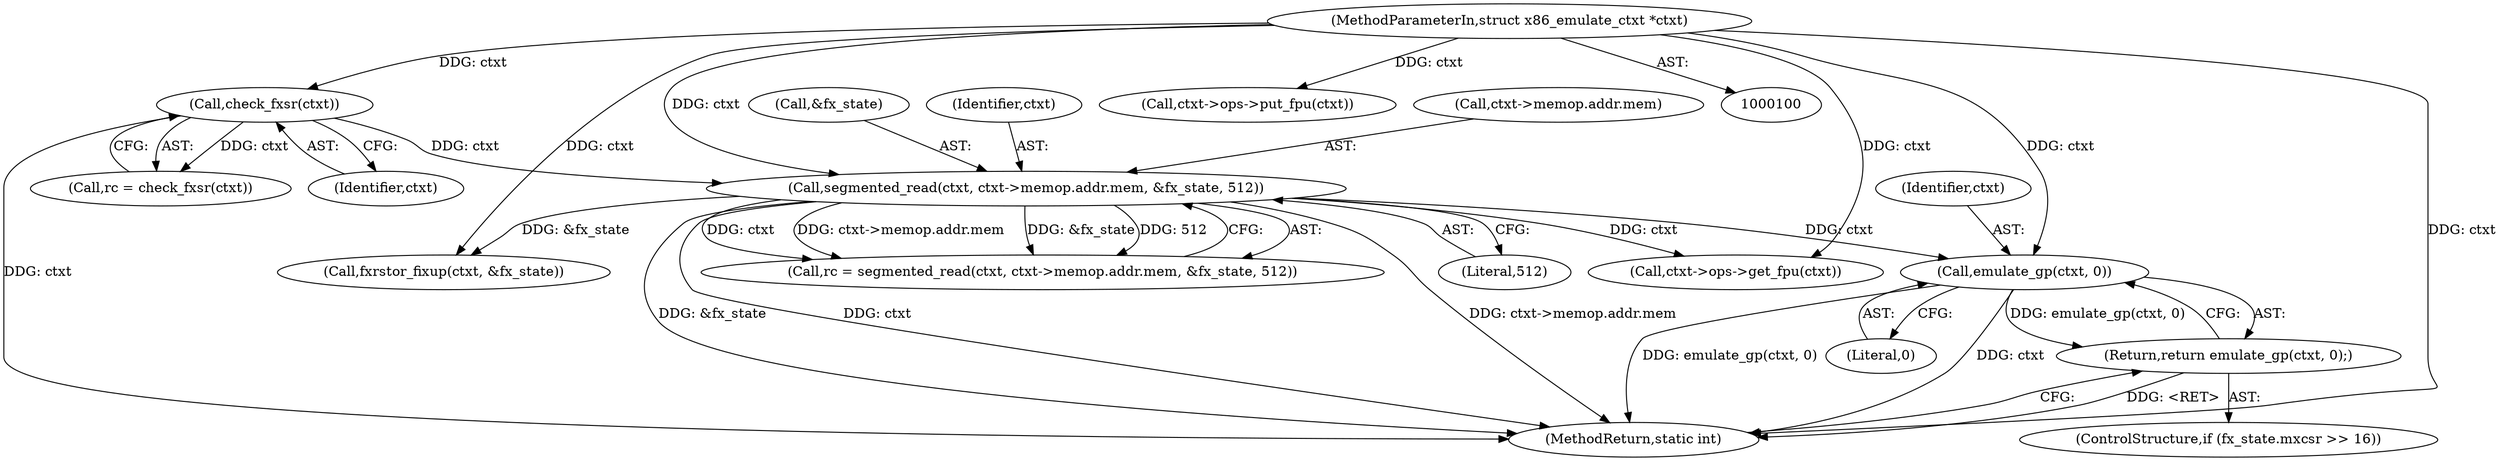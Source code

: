 digraph "1_linux_129a72a0d3c8e139a04512325384fe5ac119e74d@pointer" {
"1000142" [label="(Call,emulate_gp(ctxt, 0))"];
"1000117" [label="(Call,segmented_read(ctxt, ctxt->memop.addr.mem, &fx_state, 512))"];
"1000107" [label="(Call,check_fxsr(ctxt))"];
"1000101" [label="(MethodParameterIn,struct x86_emulate_ctxt *ctxt)"];
"1000141" [label="(Return,return emulate_gp(ctxt, 0);)"];
"1000115" [label="(Call,rc = segmented_read(ctxt, ctxt->memop.addr.mem, &fx_state, 512))"];
"1000155" [label="(Call,fxrstor_fixup(ctxt, &fx_state))"];
"1000117" [label="(Call,segmented_read(ctxt, ctxt->memop.addr.mem, &fx_state, 512))"];
"1000141" [label="(Return,return emulate_gp(ctxt, 0);)"];
"1000126" [label="(Call,&fx_state)"];
"1000107" [label="(Call,check_fxsr(ctxt))"];
"1000145" [label="(Call,ctxt->ops->get_fpu(ctxt))"];
"1000128" [label="(Literal,512)"];
"1000105" [label="(Call,rc = check_fxsr(ctxt))"];
"1000135" [label="(ControlStructure,if (fx_state.mxcsr >> 16))"];
"1000163" [label="(Call,ctxt->ops->put_fpu(ctxt))"];
"1000142" [label="(Call,emulate_gp(ctxt, 0))"];
"1000101" [label="(MethodParameterIn,struct x86_emulate_ctxt *ctxt)"];
"1000118" [label="(Identifier,ctxt)"];
"1000119" [label="(Call,ctxt->memop.addr.mem)"];
"1000108" [label="(Identifier,ctxt)"];
"1000143" [label="(Identifier,ctxt)"];
"1000144" [label="(Literal,0)"];
"1000167" [label="(MethodReturn,static int)"];
"1000142" -> "1000141"  [label="AST: "];
"1000142" -> "1000144"  [label="CFG: "];
"1000143" -> "1000142"  [label="AST: "];
"1000144" -> "1000142"  [label="AST: "];
"1000141" -> "1000142"  [label="CFG: "];
"1000142" -> "1000167"  [label="DDG: emulate_gp(ctxt, 0)"];
"1000142" -> "1000167"  [label="DDG: ctxt"];
"1000142" -> "1000141"  [label="DDG: emulate_gp(ctxt, 0)"];
"1000117" -> "1000142"  [label="DDG: ctxt"];
"1000101" -> "1000142"  [label="DDG: ctxt"];
"1000117" -> "1000115"  [label="AST: "];
"1000117" -> "1000128"  [label="CFG: "];
"1000118" -> "1000117"  [label="AST: "];
"1000119" -> "1000117"  [label="AST: "];
"1000126" -> "1000117"  [label="AST: "];
"1000128" -> "1000117"  [label="AST: "];
"1000115" -> "1000117"  [label="CFG: "];
"1000117" -> "1000167"  [label="DDG: ctxt"];
"1000117" -> "1000167"  [label="DDG: ctxt->memop.addr.mem"];
"1000117" -> "1000167"  [label="DDG: &fx_state"];
"1000117" -> "1000115"  [label="DDG: ctxt"];
"1000117" -> "1000115"  [label="DDG: ctxt->memop.addr.mem"];
"1000117" -> "1000115"  [label="DDG: &fx_state"];
"1000117" -> "1000115"  [label="DDG: 512"];
"1000107" -> "1000117"  [label="DDG: ctxt"];
"1000101" -> "1000117"  [label="DDG: ctxt"];
"1000117" -> "1000145"  [label="DDG: ctxt"];
"1000117" -> "1000155"  [label="DDG: &fx_state"];
"1000107" -> "1000105"  [label="AST: "];
"1000107" -> "1000108"  [label="CFG: "];
"1000108" -> "1000107"  [label="AST: "];
"1000105" -> "1000107"  [label="CFG: "];
"1000107" -> "1000167"  [label="DDG: ctxt"];
"1000107" -> "1000105"  [label="DDG: ctxt"];
"1000101" -> "1000107"  [label="DDG: ctxt"];
"1000101" -> "1000100"  [label="AST: "];
"1000101" -> "1000167"  [label="DDG: ctxt"];
"1000101" -> "1000145"  [label="DDG: ctxt"];
"1000101" -> "1000155"  [label="DDG: ctxt"];
"1000101" -> "1000163"  [label="DDG: ctxt"];
"1000141" -> "1000135"  [label="AST: "];
"1000167" -> "1000141"  [label="CFG: "];
"1000141" -> "1000167"  [label="DDG: <RET>"];
}
